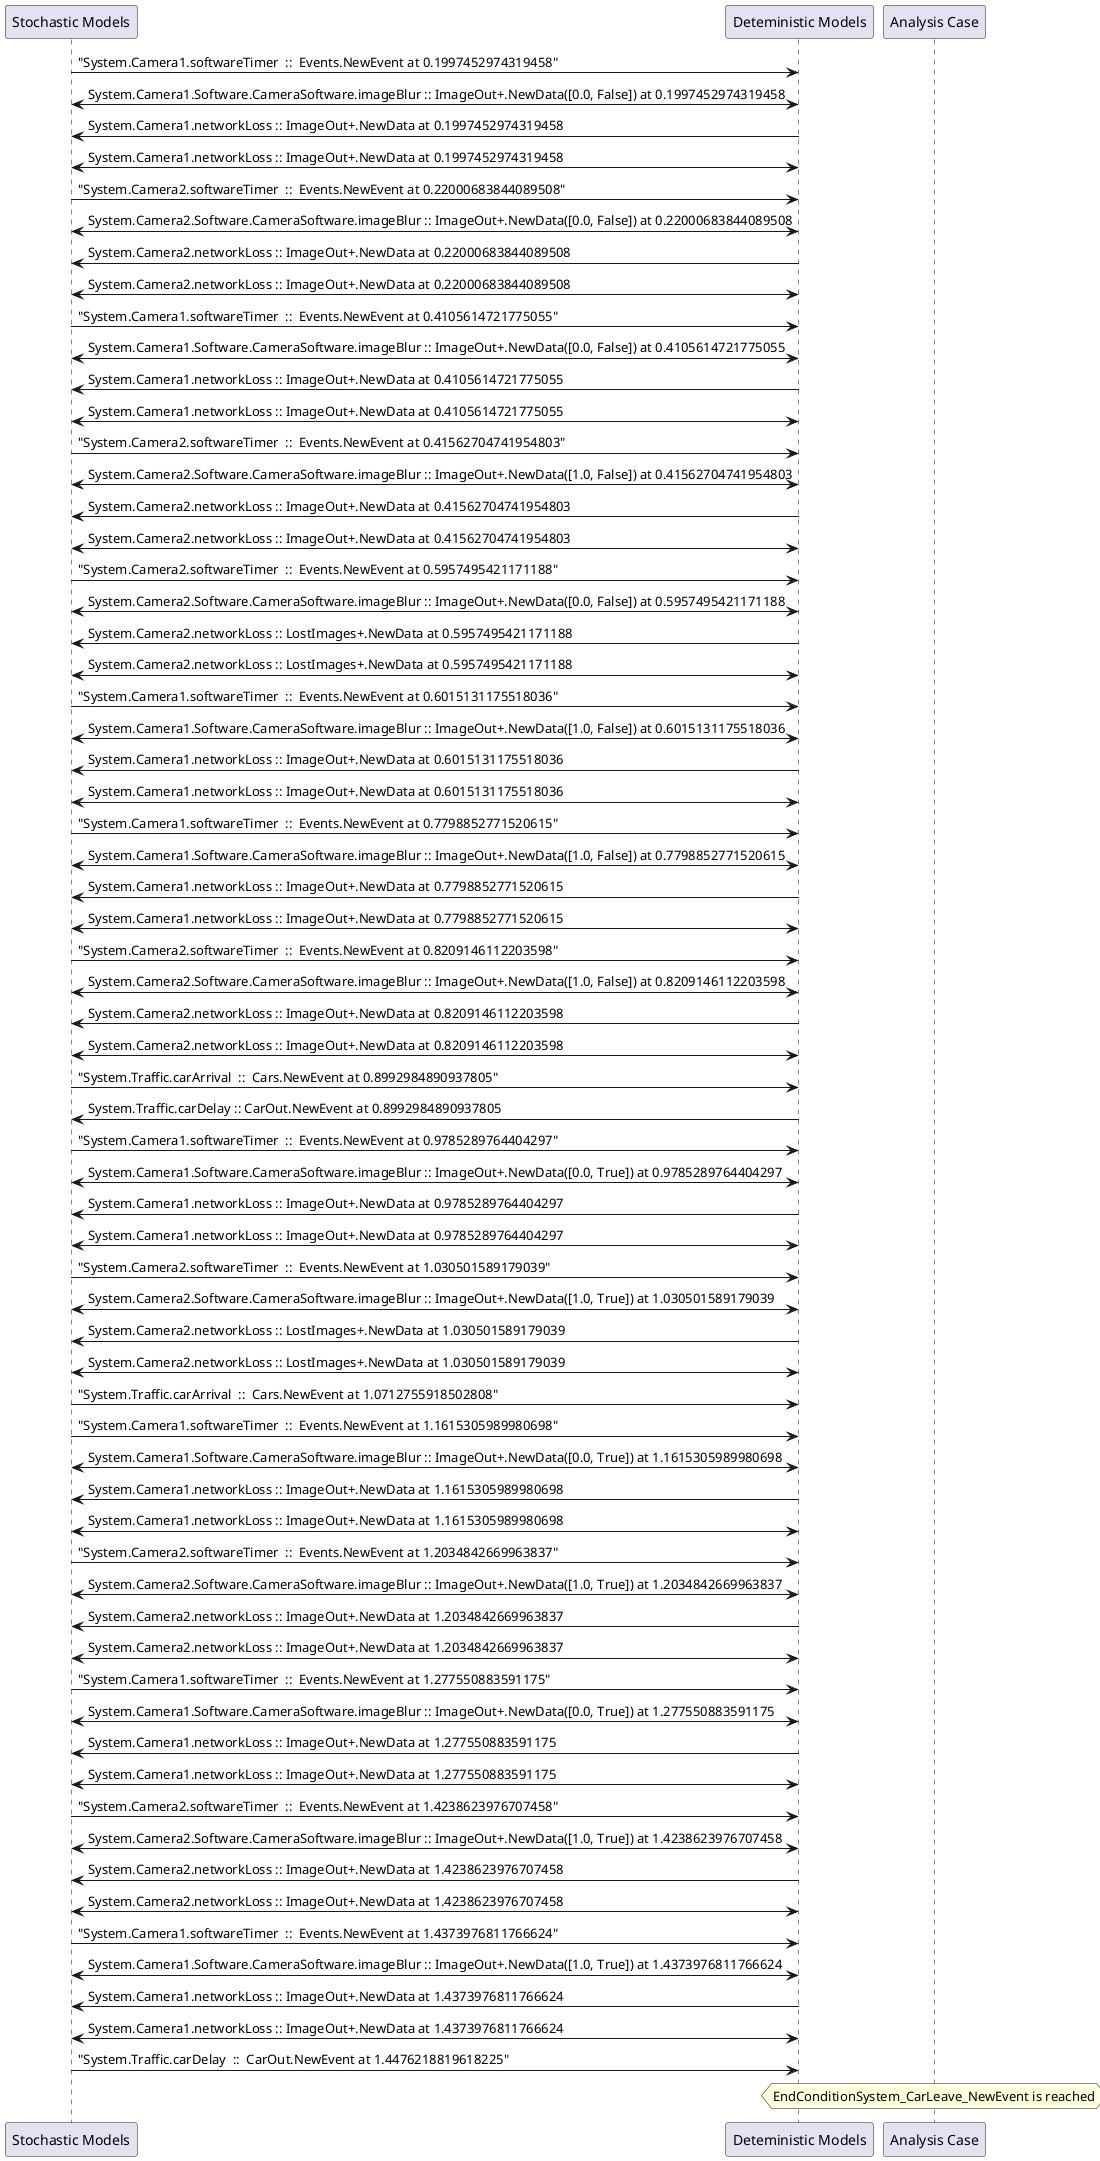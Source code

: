 
	@startuml
	participant "Stochastic Models" as stochmodel
	participant "Deteministic Models" as detmodel
	participant "Analysis Case" as analysis
	{19297_stop} stochmodel -> detmodel : "System.Camera1.softwareTimer  ::  Events.NewEvent at 0.1997452974319458"
detmodel <-> stochmodel : System.Camera1.Software.CameraSoftware.imageBlur :: ImageOut+.NewData([0.0, False]) at 0.1997452974319458
detmodel -> stochmodel : System.Camera1.networkLoss :: ImageOut+.NewData at 0.1997452974319458
detmodel <-> stochmodel : System.Camera1.networkLoss :: ImageOut+.NewData at 0.1997452974319458
{19314_stop} stochmodel -> detmodel : "System.Camera2.softwareTimer  ::  Events.NewEvent at 0.22000683844089508"
detmodel <-> stochmodel : System.Camera2.Software.CameraSoftware.imageBlur :: ImageOut+.NewData([0.0, False]) at 0.22000683844089508
detmodel -> stochmodel : System.Camera2.networkLoss :: ImageOut+.NewData at 0.22000683844089508
detmodel <-> stochmodel : System.Camera2.networkLoss :: ImageOut+.NewData at 0.22000683844089508
{19298_stop} stochmodel -> detmodel : "System.Camera1.softwareTimer  ::  Events.NewEvent at 0.4105614721775055"
detmodel <-> stochmodel : System.Camera1.Software.CameraSoftware.imageBlur :: ImageOut+.NewData([0.0, False]) at 0.4105614721775055
detmodel -> stochmodel : System.Camera1.networkLoss :: ImageOut+.NewData at 0.4105614721775055
detmodel <-> stochmodel : System.Camera1.networkLoss :: ImageOut+.NewData at 0.4105614721775055
{19315_stop} stochmodel -> detmodel : "System.Camera2.softwareTimer  ::  Events.NewEvent at 0.41562704741954803"
detmodel <-> stochmodel : System.Camera2.Software.CameraSoftware.imageBlur :: ImageOut+.NewData([1.0, False]) at 0.41562704741954803
detmodel -> stochmodel : System.Camera2.networkLoss :: ImageOut+.NewData at 0.41562704741954803
detmodel <-> stochmodel : System.Camera2.networkLoss :: ImageOut+.NewData at 0.41562704741954803
{19316_stop} stochmodel -> detmodel : "System.Camera2.softwareTimer  ::  Events.NewEvent at 0.5957495421171188"
detmodel <-> stochmodel : System.Camera2.Software.CameraSoftware.imageBlur :: ImageOut+.NewData([0.0, False]) at 0.5957495421171188
detmodel -> stochmodel : System.Camera2.networkLoss :: LostImages+.NewData at 0.5957495421171188
detmodel <-> stochmodel : System.Camera2.networkLoss :: LostImages+.NewData at 0.5957495421171188
{19299_stop} stochmodel -> detmodel : "System.Camera1.softwareTimer  ::  Events.NewEvent at 0.6015131175518036"
detmodel <-> stochmodel : System.Camera1.Software.CameraSoftware.imageBlur :: ImageOut+.NewData([1.0, False]) at 0.6015131175518036
detmodel -> stochmodel : System.Camera1.networkLoss :: ImageOut+.NewData at 0.6015131175518036
detmodel <-> stochmodel : System.Camera1.networkLoss :: ImageOut+.NewData at 0.6015131175518036
{19300_stop} stochmodel -> detmodel : "System.Camera1.softwareTimer  ::  Events.NewEvent at 0.7798852771520615"
detmodel <-> stochmodel : System.Camera1.Software.CameraSoftware.imageBlur :: ImageOut+.NewData([1.0, False]) at 0.7798852771520615
detmodel -> stochmodel : System.Camera1.networkLoss :: ImageOut+.NewData at 0.7798852771520615
detmodel <-> stochmodel : System.Camera1.networkLoss :: ImageOut+.NewData at 0.7798852771520615
{19317_stop} stochmodel -> detmodel : "System.Camera2.softwareTimer  ::  Events.NewEvent at 0.8209146112203598"
detmodel <-> stochmodel : System.Camera2.Software.CameraSoftware.imageBlur :: ImageOut+.NewData([1.0, False]) at 0.8209146112203598
detmodel -> stochmodel : System.Camera2.networkLoss :: ImageOut+.NewData at 0.8209146112203598
detmodel <-> stochmodel : System.Camera2.networkLoss :: ImageOut+.NewData at 0.8209146112203598
{19329_stop} stochmodel -> detmodel : "System.Traffic.carArrival  ::  Cars.NewEvent at 0.8992984890937805"
{19338_start} detmodel -> stochmodel : System.Traffic.carDelay :: CarOut.NewEvent at 0.8992984890937805
{19301_stop} stochmodel -> detmodel : "System.Camera1.softwareTimer  ::  Events.NewEvent at 0.9785289764404297"
detmodel <-> stochmodel : System.Camera1.Software.CameraSoftware.imageBlur :: ImageOut+.NewData([0.0, True]) at 0.9785289764404297
detmodel -> stochmodel : System.Camera1.networkLoss :: ImageOut+.NewData at 0.9785289764404297
detmodel <-> stochmodel : System.Camera1.networkLoss :: ImageOut+.NewData at 0.9785289764404297
{19318_stop} stochmodel -> detmodel : "System.Camera2.softwareTimer  ::  Events.NewEvent at 1.030501589179039"
detmodel <-> stochmodel : System.Camera2.Software.CameraSoftware.imageBlur :: ImageOut+.NewData([1.0, True]) at 1.030501589179039
detmodel -> stochmodel : System.Camera2.networkLoss :: LostImages+.NewData at 1.030501589179039
detmodel <-> stochmodel : System.Camera2.networkLoss :: LostImages+.NewData at 1.030501589179039
{19330_stop} stochmodel -> detmodel : "System.Traffic.carArrival  ::  Cars.NewEvent at 1.0712755918502808"
{19302_stop} stochmodel -> detmodel : "System.Camera1.softwareTimer  ::  Events.NewEvent at 1.1615305989980698"
detmodel <-> stochmodel : System.Camera1.Software.CameraSoftware.imageBlur :: ImageOut+.NewData([0.0, True]) at 1.1615305989980698
detmodel -> stochmodel : System.Camera1.networkLoss :: ImageOut+.NewData at 1.1615305989980698
detmodel <-> stochmodel : System.Camera1.networkLoss :: ImageOut+.NewData at 1.1615305989980698
{19319_stop} stochmodel -> detmodel : "System.Camera2.softwareTimer  ::  Events.NewEvent at 1.2034842669963837"
detmodel <-> stochmodel : System.Camera2.Software.CameraSoftware.imageBlur :: ImageOut+.NewData([1.0, True]) at 1.2034842669963837
detmodel -> stochmodel : System.Camera2.networkLoss :: ImageOut+.NewData at 1.2034842669963837
detmodel <-> stochmodel : System.Camera2.networkLoss :: ImageOut+.NewData at 1.2034842669963837
{19303_stop} stochmodel -> detmodel : "System.Camera1.softwareTimer  ::  Events.NewEvent at 1.277550883591175"
detmodel <-> stochmodel : System.Camera1.Software.CameraSoftware.imageBlur :: ImageOut+.NewData([0.0, True]) at 1.277550883591175
detmodel -> stochmodel : System.Camera1.networkLoss :: ImageOut+.NewData at 1.277550883591175
detmodel <-> stochmodel : System.Camera1.networkLoss :: ImageOut+.NewData at 1.277550883591175
{19320_stop} stochmodel -> detmodel : "System.Camera2.softwareTimer  ::  Events.NewEvent at 1.4238623976707458"
detmodel <-> stochmodel : System.Camera2.Software.CameraSoftware.imageBlur :: ImageOut+.NewData([1.0, True]) at 1.4238623976707458
detmodel -> stochmodel : System.Camera2.networkLoss :: ImageOut+.NewData at 1.4238623976707458
detmodel <-> stochmodel : System.Camera2.networkLoss :: ImageOut+.NewData at 1.4238623976707458
{19304_stop} stochmodel -> detmodel : "System.Camera1.softwareTimer  ::  Events.NewEvent at 1.4373976811766624"
detmodel <-> stochmodel : System.Camera1.Software.CameraSoftware.imageBlur :: ImageOut+.NewData([1.0, True]) at 1.4373976811766624
detmodel -> stochmodel : System.Camera1.networkLoss :: ImageOut+.NewData at 1.4373976811766624
detmodel <-> stochmodel : System.Camera1.networkLoss :: ImageOut+.NewData at 1.4373976811766624
{19338_stop} stochmodel -> detmodel : "System.Traffic.carDelay  ::  CarOut.NewEvent at 1.4476218819618225"
{19338_start} <-> {19338_stop} : delay
hnote over analysis 
EndConditionSystem_CarLeave_NewEvent is reached
endnote
@enduml